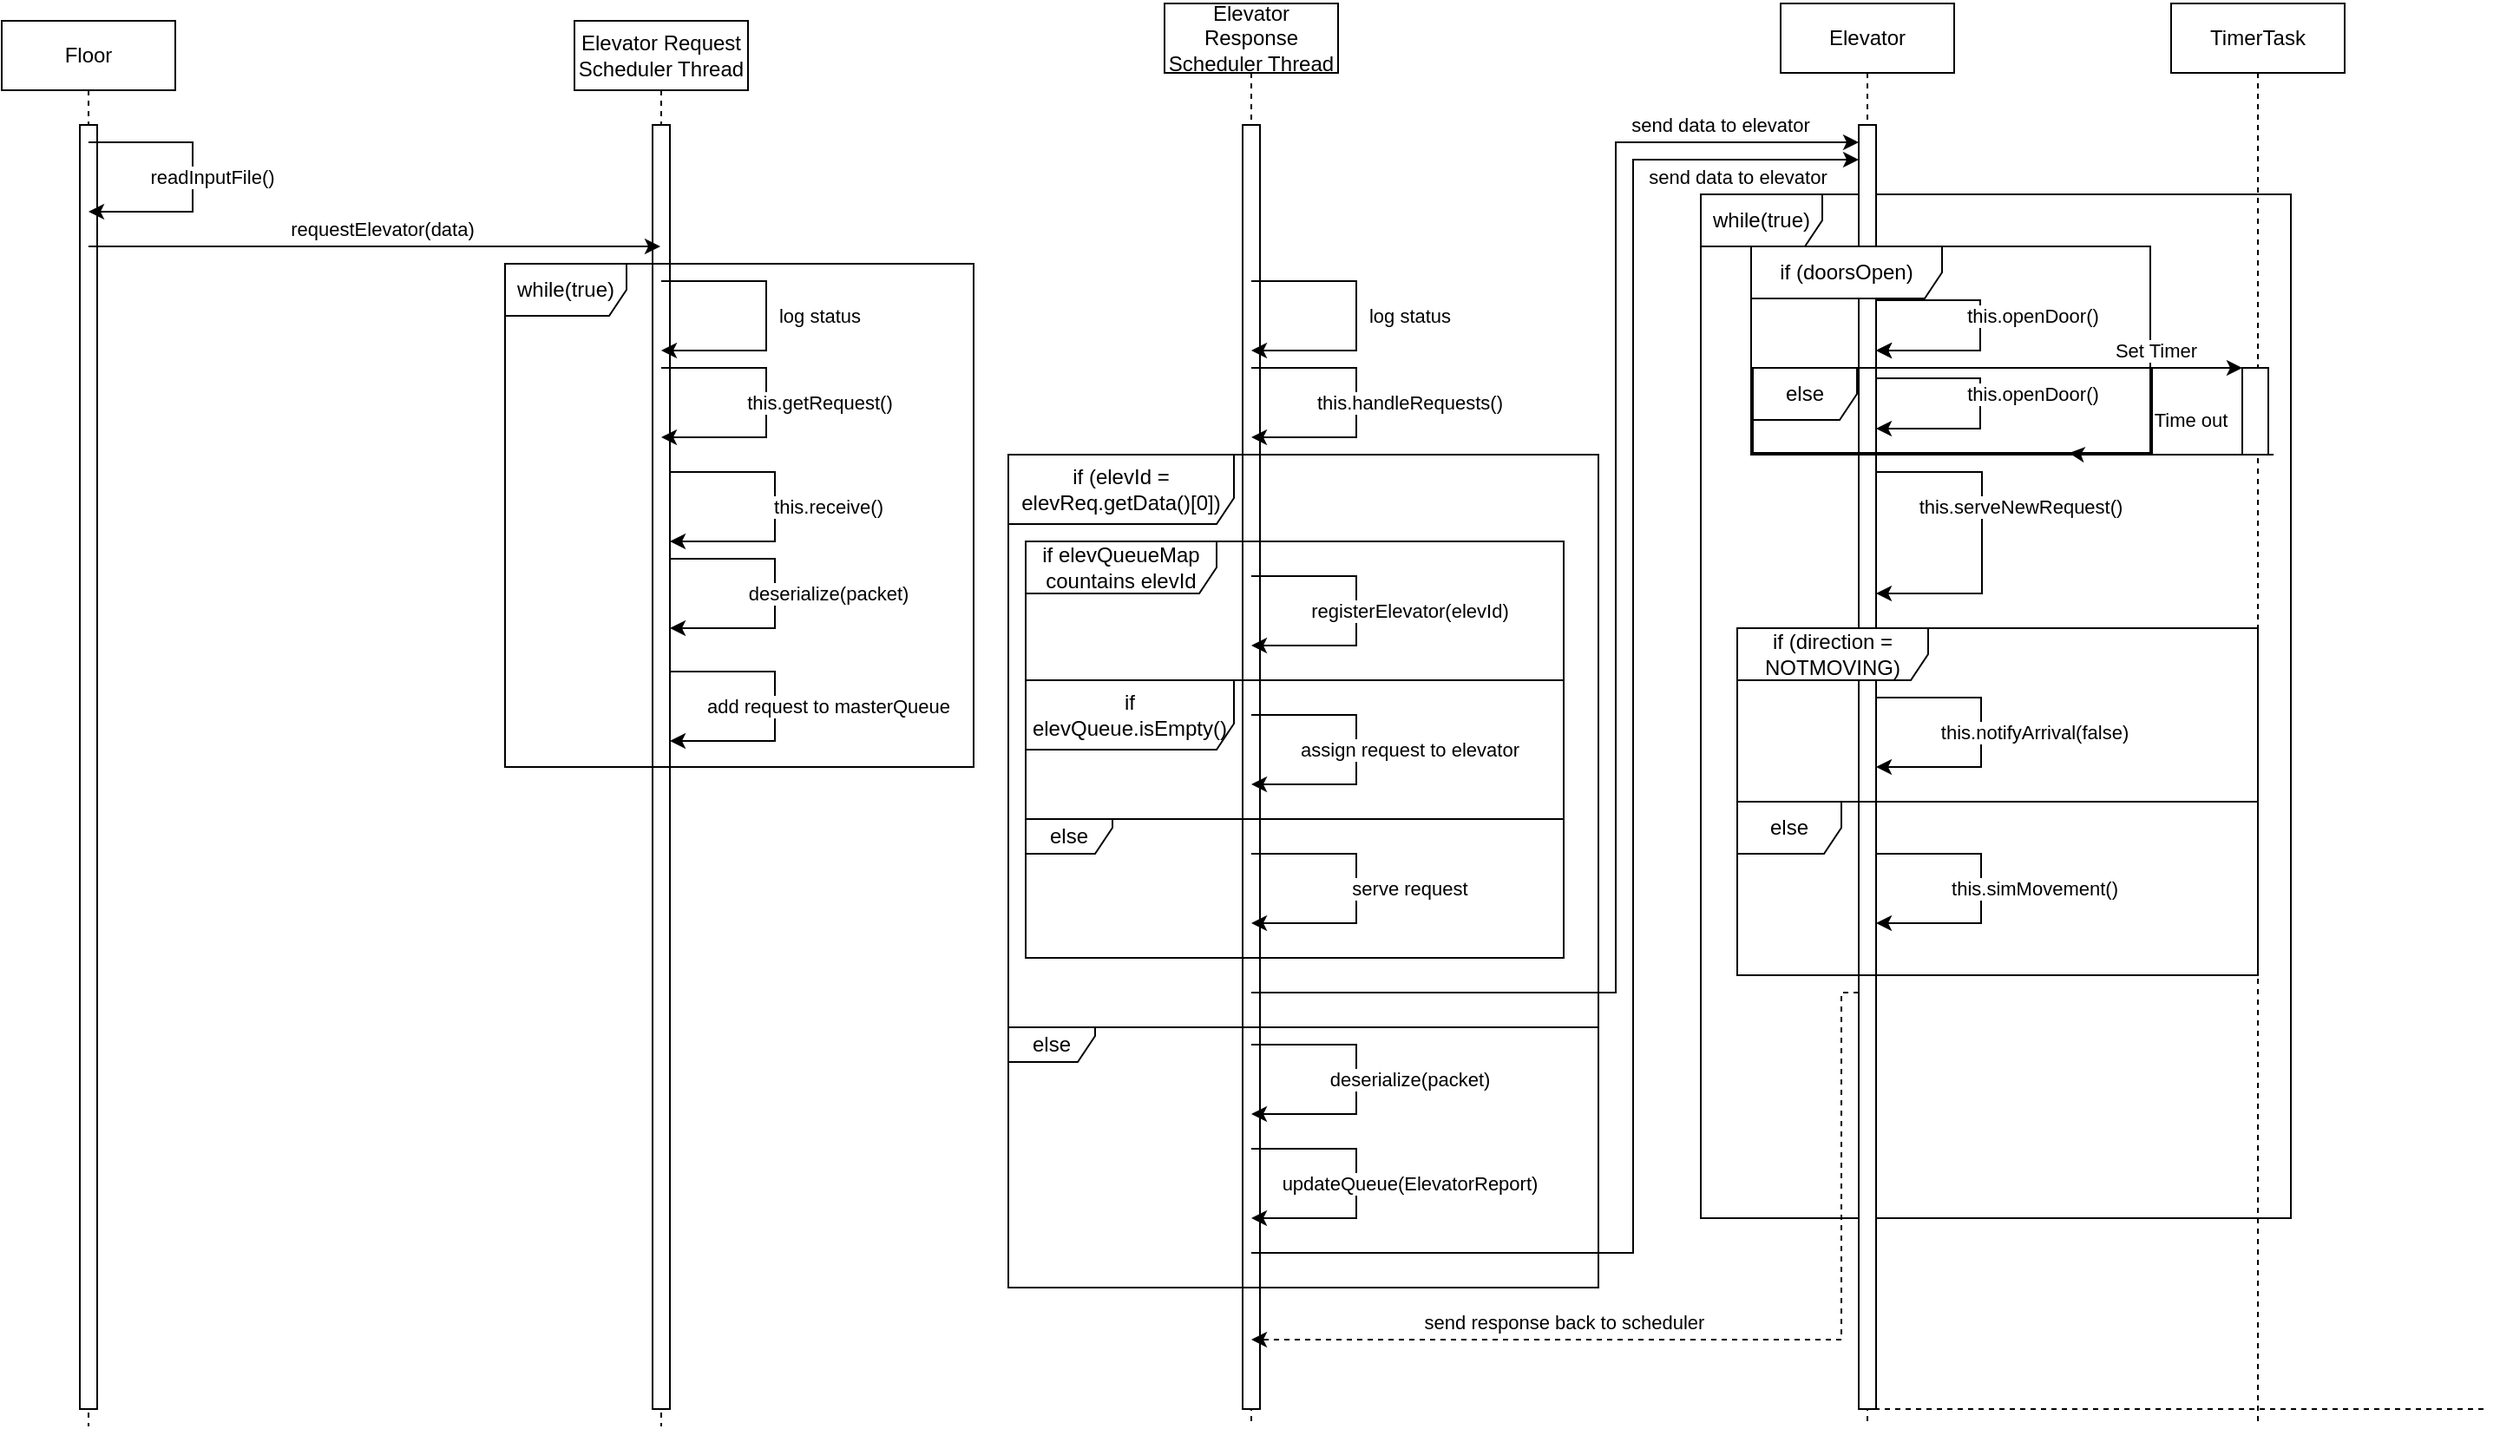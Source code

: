 <mxfile version="17.2.4" type="device"><diagram id="glhVobEu_AhFE7lt4nzv" name="Sequence"><mxGraphModel dx="1186" dy="570" grid="1" gridSize="10" guides="1" tooltips="1" connect="1" arrows="1" fold="1" page="1" pageScale="1" pageWidth="1100" pageHeight="850" math="0" shadow="0"><root><mxCell id="0"/><mxCell id="1" parent="0"/><mxCell id="Rs32E3RFFZJ_UyLptljR-38" value="while(true)" style="shape=umlFrame;whiteSpace=wrap;html=1;width=70;height=30;" parent="1" vertex="1"><mxGeometry x="1169" y="150" width="340" height="590" as="geometry"/></mxCell><mxCell id="9pSTKJTpzrtBxzHflIN7-1" value="Floor" style="shape=umlLifeline;perimeter=lifelinePerimeter;whiteSpace=wrap;html=1;container=1;collapsible=0;recursiveResize=0;outlineConnect=0;" parent="1" vertex="1"><mxGeometry x="190" y="50" width="100" height="810" as="geometry"/></mxCell><mxCell id="9pSTKJTpzrtBxzHflIN7-40" value="" style="html=1;points=[];perimeter=orthogonalPerimeter;" parent="9pSTKJTpzrtBxzHflIN7-1" vertex="1"><mxGeometry x="45" y="60" width="10" height="740" as="geometry"/></mxCell><mxCell id="9pSTKJTpzrtBxzHflIN7-2" value="Elevator Request Scheduler Thread" style="shape=umlLifeline;perimeter=lifelinePerimeter;whiteSpace=wrap;html=1;container=1;collapsible=0;recursiveResize=0;outlineConnect=0;fontStyle=0" parent="1" vertex="1"><mxGeometry x="520" y="50" width="100" height="810" as="geometry"/></mxCell><mxCell id="9pSTKJTpzrtBxzHflIN7-41" value="" style="html=1;points=[];perimeter=orthogonalPerimeter;" parent="9pSTKJTpzrtBxzHflIN7-2" vertex="1"><mxGeometry x="45" y="60" width="10" height="740" as="geometry"/></mxCell><mxCell id="Rs32E3RFFZJ_UyLptljR-9" value="" style="endArrow=classic;html=1;rounded=0;edgeStyle=orthogonalEdgeStyle;" parent="9pSTKJTpzrtBxzHflIN7-2" edge="1"><mxGeometry width="50" height="50" relative="1" as="geometry"><mxPoint x="55" y="260" as="sourcePoint"/><mxPoint x="55" y="300" as="targetPoint"/><Array as="points"><mxPoint x="115.5" y="260"/><mxPoint x="115.5" y="300"/></Array></mxGeometry></mxCell><mxCell id="Rs32E3RFFZJ_UyLptljR-10" value="this.receive()" style="edgeLabel;html=1;align=center;verticalAlign=middle;resizable=0;points=[];" parent="Rs32E3RFFZJ_UyLptljR-9" vertex="1" connectable="0"><mxGeometry x="-0.261" y="1" relative="1" as="geometry"><mxPoint x="31" y="21" as="offset"/></mxGeometry></mxCell><mxCell id="Rs32E3RFFZJ_UyLptljR-11" value="" style="endArrow=classic;html=1;rounded=0;edgeStyle=orthogonalEdgeStyle;" parent="9pSTKJTpzrtBxzHflIN7-2" edge="1"><mxGeometry width="50" height="50" relative="1" as="geometry"><mxPoint x="55" y="310" as="sourcePoint"/><mxPoint x="55" y="350" as="targetPoint"/><Array as="points"><mxPoint x="115.5" y="310"/><mxPoint x="115.5" y="350"/></Array></mxGeometry></mxCell><mxCell id="Rs32E3RFFZJ_UyLptljR-12" value="deserialize(packet)" style="edgeLabel;html=1;align=center;verticalAlign=middle;resizable=0;points=[];" parent="Rs32E3RFFZJ_UyLptljR-11" vertex="1" connectable="0"><mxGeometry x="-0.261" y="1" relative="1" as="geometry"><mxPoint x="31" y="21" as="offset"/></mxGeometry></mxCell><mxCell id="Rs32E3RFFZJ_UyLptljR-13" value="" style="endArrow=classic;html=1;rounded=0;edgeStyle=orthogonalEdgeStyle;" parent="9pSTKJTpzrtBxzHflIN7-2" edge="1"><mxGeometry width="50" height="50" relative="1" as="geometry"><mxPoint x="55" y="375" as="sourcePoint"/><mxPoint x="55" y="415" as="targetPoint"/><Array as="points"><mxPoint x="115.5" y="375"/><mxPoint x="115.5" y="415"/></Array></mxGeometry></mxCell><mxCell id="Rs32E3RFFZJ_UyLptljR-14" value="add request to masterQueue" style="edgeLabel;html=1;align=center;verticalAlign=middle;resizable=0;points=[];" parent="Rs32E3RFFZJ_UyLptljR-13" vertex="1" connectable="0"><mxGeometry x="-0.261" y="1" relative="1" as="geometry"><mxPoint x="31" y="21" as="offset"/></mxGeometry></mxCell><mxCell id="9pSTKJTpzrtBxzHflIN7-3" value="Elevator" style="shape=umlLifeline;perimeter=lifelinePerimeter;whiteSpace=wrap;html=1;container=1;collapsible=0;recursiveResize=0;outlineConnect=0;" parent="1" vertex="1"><mxGeometry x="1215" y="40" width="100" height="820" as="geometry"/></mxCell><mxCell id="9pSTKJTpzrtBxzHflIN7-43" value="" style="html=1;points=[];perimeter=orthogonalPerimeter;" parent="9pSTKJTpzrtBxzHflIN7-3" vertex="1"><mxGeometry x="45" y="70" width="10" height="740" as="geometry"/></mxCell><mxCell id="Rs32E3RFFZJ_UyLptljR-42" value="" style="endArrow=classic;html=1;rounded=0;edgeStyle=orthogonalEdgeStyle;" parent="9pSTKJTpzrtBxzHflIN7-3" edge="1"><mxGeometry width="50" height="50" relative="1" as="geometry"><mxPoint x="55.0" y="300" as="sourcePoint"/><mxPoint x="55.0" y="340" as="targetPoint"/><Array as="points"><mxPoint x="55" y="270"/><mxPoint x="116" y="270"/><mxPoint x="116" y="340"/></Array></mxGeometry></mxCell><mxCell id="Rs32E3RFFZJ_UyLptljR-43" value="this.serveNewRequest()" style="edgeLabel;html=1;align=center;verticalAlign=middle;resizable=0;points=[];" parent="Rs32E3RFFZJ_UyLptljR-42" vertex="1" connectable="0"><mxGeometry x="-0.261" y="1" relative="1" as="geometry"><mxPoint x="31" y="21" as="offset"/></mxGeometry></mxCell><mxCell id="9pSTKJTpzrtBxzHflIN7-5" value="" style="endArrow=classic;html=1;rounded=0;" parent="1" source="9pSTKJTpzrtBxzHflIN7-1" target="9pSTKJTpzrtBxzHflIN7-2" edge="1"><mxGeometry width="50" height="50" relative="1" as="geometry"><mxPoint x="580" y="420" as="sourcePoint"/><mxPoint x="630" y="370" as="targetPoint"/><Array as="points"><mxPoint x="390" y="180"/></Array></mxGeometry></mxCell><mxCell id="9pSTKJTpzrtBxzHflIN7-9" value="requestElevator(data)" style="edgeLabel;html=1;align=center;verticalAlign=middle;resizable=0;points=[];" parent="9pSTKJTpzrtBxzHflIN7-5" vertex="1" connectable="0"><mxGeometry x="0.027" y="3" relative="1" as="geometry"><mxPoint y="-7" as="offset"/></mxGeometry></mxCell><mxCell id="9pSTKJTpzrtBxzHflIN7-7" value="" style="endArrow=classic;html=1;rounded=0;edgeStyle=orthogonalEdgeStyle;" parent="1" source="9pSTKJTpzrtBxzHflIN7-1" target="9pSTKJTpzrtBxzHflIN7-1" edge="1"><mxGeometry width="50" height="50" relative="1" as="geometry"><mxPoint x="580" y="420" as="sourcePoint"/><mxPoint x="630" y="370" as="targetPoint"/><Array as="points"><mxPoint x="300" y="120"/><mxPoint x="300" y="160"/></Array></mxGeometry></mxCell><mxCell id="9pSTKJTpzrtBxzHflIN7-8" value="readInputFile()" style="edgeLabel;html=1;align=center;verticalAlign=middle;resizable=0;points=[];" parent="9pSTKJTpzrtBxzHflIN7-7" vertex="1" connectable="0"><mxGeometry x="-0.261" y="1" relative="1" as="geometry"><mxPoint x="12" y="21" as="offset"/></mxGeometry></mxCell><mxCell id="9pSTKJTpzrtBxzHflIN7-21" value="Elevator Response Scheduler Thread" style="shape=umlLifeline;perimeter=lifelinePerimeter;whiteSpace=wrap;html=1;container=1;collapsible=0;recursiveResize=0;outlineConnect=0;" parent="1" vertex="1"><mxGeometry x="860" y="40" width="100" height="820" as="geometry"/></mxCell><mxCell id="9pSTKJTpzrtBxzHflIN7-42" value="" style="html=1;points=[];perimeter=orthogonalPerimeter;" parent="9pSTKJTpzrtBxzHflIN7-21" vertex="1"><mxGeometry x="45" y="70" width="10" height="740" as="geometry"/></mxCell><mxCell id="Rs32E3RFFZJ_UyLptljR-1" value="" style="endArrow=classic;html=1;rounded=0;edgeStyle=orthogonalEdgeStyle;" parent="1" edge="1"><mxGeometry width="50" height="50" relative="1" as="geometry"><mxPoint x="570" y="200" as="sourcePoint"/><mxPoint x="570" y="240" as="targetPoint"/><Array as="points"><mxPoint x="630.5" y="200"/><mxPoint x="630.5" y="240"/></Array></mxGeometry></mxCell><mxCell id="Rs32E3RFFZJ_UyLptljR-2" value="log status" style="edgeLabel;html=1;align=center;verticalAlign=middle;resizable=0;points=[];" parent="Rs32E3RFFZJ_UyLptljR-1" vertex="1" connectable="0"><mxGeometry x="-0.261" y="1" relative="1" as="geometry"><mxPoint x="31" y="21" as="offset"/></mxGeometry></mxCell><mxCell id="Rs32E3RFFZJ_UyLptljR-3" value="" style="endArrow=classic;html=1;rounded=0;edgeStyle=orthogonalEdgeStyle;" parent="1" edge="1"><mxGeometry width="50" height="50" relative="1" as="geometry"><mxPoint x="570" y="250" as="sourcePoint"/><mxPoint x="570" y="290" as="targetPoint"/><Array as="points"><mxPoint x="630.5" y="250"/><mxPoint x="630.5" y="290"/></Array></mxGeometry></mxCell><mxCell id="Rs32E3RFFZJ_UyLptljR-4" value="this.getRequest()" style="edgeLabel;html=1;align=center;verticalAlign=middle;resizable=0;points=[];" parent="Rs32E3RFFZJ_UyLptljR-3" vertex="1" connectable="0"><mxGeometry x="-0.261" y="1" relative="1" as="geometry"><mxPoint x="31" y="21" as="offset"/></mxGeometry></mxCell><mxCell id="Rs32E3RFFZJ_UyLptljR-5" value="" style="endArrow=classic;html=1;rounded=0;edgeStyle=orthogonalEdgeStyle;" parent="1" edge="1"><mxGeometry width="50" height="50" relative="1" as="geometry"><mxPoint x="910" y="200" as="sourcePoint"/><mxPoint x="910" y="240" as="targetPoint"/><Array as="points"><mxPoint x="970.5" y="200"/><mxPoint x="970.5" y="240"/></Array></mxGeometry></mxCell><mxCell id="Rs32E3RFFZJ_UyLptljR-6" value="log status" style="edgeLabel;html=1;align=center;verticalAlign=middle;resizable=0;points=[];" parent="Rs32E3RFFZJ_UyLptljR-5" vertex="1" connectable="0"><mxGeometry x="-0.261" y="1" relative="1" as="geometry"><mxPoint x="31" y="21" as="offset"/></mxGeometry></mxCell><mxCell id="Rs32E3RFFZJ_UyLptljR-7" value="" style="endArrow=classic;html=1;rounded=0;edgeStyle=orthogonalEdgeStyle;" parent="1" edge="1"><mxGeometry width="50" height="50" relative="1" as="geometry"><mxPoint x="910" y="250" as="sourcePoint"/><mxPoint x="910" y="290" as="targetPoint"/><Array as="points"><mxPoint x="970.5" y="250"/><mxPoint x="970.5" y="290"/></Array></mxGeometry></mxCell><mxCell id="Rs32E3RFFZJ_UyLptljR-8" value="this.handleRequests()" style="edgeLabel;html=1;align=center;verticalAlign=middle;resizable=0;points=[];" parent="Rs32E3RFFZJ_UyLptljR-7" vertex="1" connectable="0"><mxGeometry x="-0.261" y="1" relative="1" as="geometry"><mxPoint x="31" y="21" as="offset"/></mxGeometry></mxCell><mxCell id="Rs32E3RFFZJ_UyLptljR-15" value="while(true)" style="shape=umlFrame;whiteSpace=wrap;html=1;width=70;height=30;" parent="1" vertex="1"><mxGeometry x="480" y="190" width="270" height="290" as="geometry"/></mxCell><mxCell id="Rs32E3RFFZJ_UyLptljR-16" value="if (elevId = elevReq.getData()[0])" style="shape=umlFrame;whiteSpace=wrap;html=1;width=130;height=40;" parent="1" vertex="1"><mxGeometry x="770" y="300" width="340" height="330" as="geometry"/></mxCell><mxCell id="Rs32E3RFFZJ_UyLptljR-17" value="if elevQueueMap countains elevId" style="shape=umlFrame;whiteSpace=wrap;html=1;width=110;height=30;" parent="1" vertex="1"><mxGeometry x="780" y="350" width="310" height="80" as="geometry"/></mxCell><mxCell id="Rs32E3RFFZJ_UyLptljR-18" value="" style="endArrow=classic;html=1;rounded=0;edgeStyle=orthogonalEdgeStyle;" parent="1" edge="1"><mxGeometry width="50" height="50" relative="1" as="geometry"><mxPoint x="910" y="370" as="sourcePoint"/><mxPoint x="910" y="410" as="targetPoint"/><Array as="points"><mxPoint x="970.5" y="370"/><mxPoint x="970.5" y="410"/></Array></mxGeometry></mxCell><mxCell id="Rs32E3RFFZJ_UyLptljR-19" value="registerElevator(elevId)" style="edgeLabel;html=1;align=center;verticalAlign=middle;resizable=0;points=[];" parent="Rs32E3RFFZJ_UyLptljR-18" vertex="1" connectable="0"><mxGeometry x="-0.261" y="1" relative="1" as="geometry"><mxPoint x="31" y="21" as="offset"/></mxGeometry></mxCell><mxCell id="Rs32E3RFFZJ_UyLptljR-20" value="if elevQueue.isEmpty()" style="shape=umlFrame;whiteSpace=wrap;html=1;width=120;height=40;" parent="1" vertex="1"><mxGeometry x="780" y="430" width="310" height="80" as="geometry"/></mxCell><mxCell id="Rs32E3RFFZJ_UyLptljR-21" value="" style="endArrow=classic;html=1;rounded=0;edgeStyle=orthogonalEdgeStyle;" parent="1" edge="1"><mxGeometry width="50" height="50" relative="1" as="geometry"><mxPoint x="910" y="450" as="sourcePoint"/><mxPoint x="910" y="490" as="targetPoint"/><Array as="points"><mxPoint x="970.5" y="450"/><mxPoint x="970.5" y="490"/></Array></mxGeometry></mxCell><mxCell id="Rs32E3RFFZJ_UyLptljR-22" value="assign request to elevator" style="edgeLabel;html=1;align=center;verticalAlign=middle;resizable=0;points=[];" parent="Rs32E3RFFZJ_UyLptljR-21" vertex="1" connectable="0"><mxGeometry x="-0.261" y="1" relative="1" as="geometry"><mxPoint x="31" y="21" as="offset"/></mxGeometry></mxCell><mxCell id="Rs32E3RFFZJ_UyLptljR-23" value="else" style="shape=umlFrame;whiteSpace=wrap;html=1;width=50;height=20;" parent="1" vertex="1"><mxGeometry x="780" y="510" width="310" height="80" as="geometry"/></mxCell><mxCell id="Rs32E3RFFZJ_UyLptljR-24" value="" style="endArrow=classic;html=1;rounded=0;edgeStyle=orthogonalEdgeStyle;" parent="1" edge="1"><mxGeometry width="50" height="50" relative="1" as="geometry"><mxPoint x="910" y="530" as="sourcePoint"/><mxPoint x="910" y="570" as="targetPoint"/><Array as="points"><mxPoint x="970.5" y="530"/><mxPoint x="970.5" y="570"/></Array></mxGeometry></mxCell><mxCell id="Rs32E3RFFZJ_UyLptljR-25" value="serve request" style="edgeLabel;html=1;align=center;verticalAlign=middle;resizable=0;points=[];" parent="Rs32E3RFFZJ_UyLptljR-24" vertex="1" connectable="0"><mxGeometry x="-0.261" y="1" relative="1" as="geometry"><mxPoint x="31" y="21" as="offset"/></mxGeometry></mxCell><mxCell id="Rs32E3RFFZJ_UyLptljR-26" value="" style="endArrow=classic;html=1;rounded=0;edgeStyle=orthogonalEdgeStyle;" parent="1" edge="1"><mxGeometry width="50" height="50" relative="1" as="geometry"><mxPoint x="910" y="610" as="sourcePoint"/><mxPoint x="1260" y="120" as="targetPoint"/><Array as="points"><mxPoint x="1120" y="610"/><mxPoint x="1120" y="120"/><mxPoint x="1260" y="120"/></Array></mxGeometry></mxCell><mxCell id="Rs32E3RFFZJ_UyLptljR-27" value="send data to elevator" style="edgeLabel;html=1;align=center;verticalAlign=middle;resizable=0;points=[];" parent="Rs32E3RFFZJ_UyLptljR-26" vertex="1" connectable="0"><mxGeometry x="0.027" y="3" relative="1" as="geometry"><mxPoint x="63" y="-279" as="offset"/></mxGeometry></mxCell><mxCell id="Rs32E3RFFZJ_UyLptljR-28" value="else" style="shape=umlFrame;whiteSpace=wrap;html=1;width=50;height=20;" parent="1" vertex="1"><mxGeometry x="770" y="630" width="340" height="150" as="geometry"/></mxCell><mxCell id="Rs32E3RFFZJ_UyLptljR-29" value="" style="endArrow=classic;html=1;rounded=0;edgeStyle=orthogonalEdgeStyle;" parent="1" edge="1"><mxGeometry width="50" height="50" relative="1" as="geometry"><mxPoint x="910" y="640" as="sourcePoint"/><mxPoint x="910" y="680" as="targetPoint"/><Array as="points"><mxPoint x="970.5" y="640"/><mxPoint x="970.5" y="680"/></Array></mxGeometry></mxCell><mxCell id="Rs32E3RFFZJ_UyLptljR-30" value="deserialize(packet)" style="edgeLabel;html=1;align=center;verticalAlign=middle;resizable=0;points=[];" parent="Rs32E3RFFZJ_UyLptljR-29" vertex="1" connectable="0"><mxGeometry x="-0.261" y="1" relative="1" as="geometry"><mxPoint x="31" y="21" as="offset"/></mxGeometry></mxCell><mxCell id="Rs32E3RFFZJ_UyLptljR-33" value="" style="endArrow=classic;html=1;rounded=0;edgeStyle=orthogonalEdgeStyle;" parent="1" edge="1"><mxGeometry width="50" height="50" relative="1" as="geometry"><mxPoint x="910" y="760" as="sourcePoint"/><mxPoint x="1260" y="130" as="targetPoint"/><Array as="points"><mxPoint x="1130" y="760"/><mxPoint x="1130" y="130"/><mxPoint x="1260" y="130"/></Array></mxGeometry></mxCell><mxCell id="Rs32E3RFFZJ_UyLptljR-34" value="send data to elevator" style="edgeLabel;html=1;align=center;verticalAlign=middle;resizable=0;points=[];" parent="Rs32E3RFFZJ_UyLptljR-33" vertex="1" connectable="0"><mxGeometry x="0.027" y="3" relative="1" as="geometry"><mxPoint x="63" y="-337" as="offset"/></mxGeometry></mxCell><mxCell id="Rs32E3RFFZJ_UyLptljR-35" value="" style="endArrow=classic;html=1;rounded=0;edgeStyle=orthogonalEdgeStyle;" parent="1" edge="1"><mxGeometry width="50" height="50" relative="1" as="geometry"><mxPoint x="910" y="700" as="sourcePoint"/><mxPoint x="910" y="740" as="targetPoint"/><Array as="points"><mxPoint x="970.5" y="700"/><mxPoint x="970.5" y="740"/></Array></mxGeometry></mxCell><mxCell id="Rs32E3RFFZJ_UyLptljR-36" value="updateQueue(ElevatorReport)" style="edgeLabel;html=1;align=center;verticalAlign=middle;resizable=0;points=[];" parent="Rs32E3RFFZJ_UyLptljR-35" vertex="1" connectable="0"><mxGeometry x="-0.261" y="1" relative="1" as="geometry"><mxPoint x="31" y="21" as="offset"/></mxGeometry></mxCell><mxCell id="Rs32E3RFFZJ_UyLptljR-39" value="if (doorsOpen)" style="shape=umlFrame;whiteSpace=wrap;html=1;width=110;height=30;" parent="1" vertex="1"><mxGeometry x="1198" y="180" width="230" height="120" as="geometry"/></mxCell><mxCell id="Rs32E3RFFZJ_UyLptljR-40" value="" style="endArrow=classic;html=1;rounded=0;edgeStyle=orthogonalEdgeStyle;" parent="1" edge="1"><mxGeometry width="50" height="50" relative="1" as="geometry"><mxPoint x="1269.72" y="211" as="sourcePoint"/><mxPoint x="1270" y="240" as="targetPoint"/><Array as="points"><mxPoint x="1330" y="211"/><mxPoint x="1330" y="240"/><mxPoint x="1270" y="240"/></Array></mxGeometry></mxCell><mxCell id="Rs32E3RFFZJ_UyLptljR-41" value="this.openDoor()" style="edgeLabel;html=1;align=center;verticalAlign=middle;resizable=0;points=[];" parent="Rs32E3RFFZJ_UyLptljR-40" vertex="1" connectable="0"><mxGeometry x="-0.261" y="1" relative="1" as="geometry"><mxPoint x="35" y="10" as="offset"/></mxGeometry></mxCell><mxCell id="Rs32E3RFFZJ_UyLptljR-44" value="" style="endArrow=classic;html=1;rounded=0;edgeStyle=orthogonalEdgeStyle;dashed=1;" parent="1" target="9pSTKJTpzrtBxzHflIN7-21" edge="1"><mxGeometry width="50" height="50" relative="1" as="geometry"><mxPoint x="1620" y="850" as="sourcePoint"/><mxPoint x="1400" y="410" as="targetPoint"/><Array as="points"><mxPoint x="1260" y="850"/><mxPoint x="1260" y="610"/><mxPoint x="1250" y="610"/><mxPoint x="1250" y="810"/></Array></mxGeometry></mxCell><mxCell id="Rs32E3RFFZJ_UyLptljR-45" value="send response back to scheduler" style="edgeLabel;html=1;align=center;verticalAlign=middle;resizable=0;points=[];" parent="Rs32E3RFFZJ_UyLptljR-44" vertex="1" connectable="0"><mxGeometry x="0.736" y="-4" relative="1" as="geometry"><mxPoint x="28" y="-6" as="offset"/></mxGeometry></mxCell><mxCell id="Rs32E3RFFZJ_UyLptljR-46" value="if (direction = NOTMOVING)" style="shape=umlFrame;whiteSpace=wrap;html=1;width=110;height=30;" parent="1" vertex="1"><mxGeometry x="1190" y="400" width="300" height="100" as="geometry"/></mxCell><mxCell id="Rs32E3RFFZJ_UyLptljR-47" value="" style="endArrow=classic;html=1;rounded=0;edgeStyle=orthogonalEdgeStyle;" parent="1" edge="1"><mxGeometry width="50" height="50" relative="1" as="geometry"><mxPoint x="1270.0" y="440" as="sourcePoint"/><mxPoint x="1270.0" y="480" as="targetPoint"/><Array as="points"><mxPoint x="1330.5" y="440"/><mxPoint x="1330.5" y="480"/></Array></mxGeometry></mxCell><mxCell id="Rs32E3RFFZJ_UyLptljR-48" value="this.notifyArrival(false)" style="edgeLabel;html=1;align=center;verticalAlign=middle;resizable=0;points=[];" parent="Rs32E3RFFZJ_UyLptljR-47" vertex="1" connectable="0"><mxGeometry x="-0.261" y="1" relative="1" as="geometry"><mxPoint x="31" y="21" as="offset"/></mxGeometry></mxCell><mxCell id="Rs32E3RFFZJ_UyLptljR-49" value="else" style="shape=umlFrame;whiteSpace=wrap;html=1;width=60;height=30;" parent="1" vertex="1"><mxGeometry x="1190" y="500" width="300" height="100" as="geometry"/></mxCell><mxCell id="Rs32E3RFFZJ_UyLptljR-50" value="" style="endArrow=classic;html=1;rounded=0;edgeStyle=orthogonalEdgeStyle;" parent="1" edge="1"><mxGeometry width="50" height="50" relative="1" as="geometry"><mxPoint x="1270" y="530" as="sourcePoint"/><mxPoint x="1270" y="570" as="targetPoint"/><Array as="points"><mxPoint x="1330.5" y="530"/><mxPoint x="1330.5" y="570"/></Array></mxGeometry></mxCell><mxCell id="Rs32E3RFFZJ_UyLptljR-51" value="this.simMovement()" style="edgeLabel;html=1;align=center;verticalAlign=middle;resizable=0;points=[];" parent="Rs32E3RFFZJ_UyLptljR-50" vertex="1" connectable="0"><mxGeometry x="-0.261" y="1" relative="1" as="geometry"><mxPoint x="31" y="21" as="offset"/></mxGeometry></mxCell><mxCell id="o2BFH4l-zUWdvhifVAIm-1" value="TimerTask" style="shape=umlLifeline;perimeter=lifelinePerimeter;whiteSpace=wrap;html=1;container=1;collapsible=0;recursiveResize=0;outlineConnect=0;" vertex="1" parent="1"><mxGeometry x="1440" y="40" width="100" height="820" as="geometry"/></mxCell><mxCell id="o2BFH4l-zUWdvhifVAIm-2" value="" style="html=1;points=[];perimeter=orthogonalPerimeter;" vertex="1" parent="o2BFH4l-zUWdvhifVAIm-1"><mxGeometry x="41" y="210" width="15" height="50" as="geometry"/></mxCell><mxCell id="o2BFH4l-zUWdvhifVAIm-16" value="" style="endArrow=classic;html=1;rounded=0;" edge="1" parent="o2BFH4l-zUWdvhifVAIm-1"><mxGeometry width="50" height="50" relative="1" as="geometry"><mxPoint x="-79" y="210" as="sourcePoint"/><mxPoint x="41" y="210" as="targetPoint"/><Array as="points"><mxPoint x="-99" y="210"/><mxPoint x="-9" y="210"/></Array></mxGeometry></mxCell><mxCell id="o2BFH4l-zUWdvhifVAIm-17" value="Set Timer" style="edgeLabel;html=1;align=center;verticalAlign=middle;resizable=0;points=[];" vertex="1" connectable="0" parent="o2BFH4l-zUWdvhifVAIm-16"><mxGeometry x="0.027" y="3" relative="1" as="geometry"><mxPoint x="28" y="-7" as="offset"/></mxGeometry></mxCell><mxCell id="o2BFH4l-zUWdvhifVAIm-6" value="else" style="shape=umlFrame;whiteSpace=wrap;html=1;width=60;height=30;" vertex="1" parent="1"><mxGeometry x="1199" y="250" width="230" height="49" as="geometry"/></mxCell><mxCell id="o2BFH4l-zUWdvhifVAIm-12" value="" style="endArrow=classic;html=1;rounded=0;edgeStyle=orthogonalEdgeStyle;" edge="1" parent="1"><mxGeometry width="50" height="50" relative="1" as="geometry"><mxPoint x="1269.72" y="211" as="sourcePoint"/><mxPoint x="1270" y="240" as="targetPoint"/><Array as="points"><mxPoint x="1330" y="211"/><mxPoint x="1330" y="240"/><mxPoint x="1270" y="240"/></Array></mxGeometry></mxCell><mxCell id="o2BFH4l-zUWdvhifVAIm-13" value="this.openDoor()" style="edgeLabel;html=1;align=center;verticalAlign=middle;resizable=0;points=[];" vertex="1" connectable="0" parent="o2BFH4l-zUWdvhifVAIm-12"><mxGeometry x="-0.261" y="1" relative="1" as="geometry"><mxPoint x="35" y="10" as="offset"/></mxGeometry></mxCell><mxCell id="o2BFH4l-zUWdvhifVAIm-14" value="" style="endArrow=classic;html=1;rounded=0;edgeStyle=orthogonalEdgeStyle;" edge="1" parent="1"><mxGeometry width="50" height="50" relative="1" as="geometry"><mxPoint x="1269.72" y="256" as="sourcePoint"/><mxPoint x="1270" y="285" as="targetPoint"/><Array as="points"><mxPoint x="1330" y="256"/><mxPoint x="1330" y="285"/><mxPoint x="1270" y="285"/></Array></mxGeometry></mxCell><mxCell id="o2BFH4l-zUWdvhifVAIm-15" value="this.openDoor()" style="edgeLabel;html=1;align=center;verticalAlign=middle;resizable=0;points=[];" vertex="1" connectable="0" parent="o2BFH4l-zUWdvhifVAIm-14"><mxGeometry x="-0.261" y="1" relative="1" as="geometry"><mxPoint x="35" y="10" as="offset"/></mxGeometry></mxCell><mxCell id="o2BFH4l-zUWdvhifVAIm-20" value="" style="endArrow=classic;html=1;rounded=0;entryX=0.796;entryY=0.992;entryDx=0;entryDy=0;entryPerimeter=0;" edge="1" parent="1" target="Rs32E3RFFZJ_UyLptljR-39"><mxGeometry width="50" height="50" relative="1" as="geometry"><mxPoint x="1470" y="300" as="sourcePoint"/><mxPoint x="1440" y="300" as="targetPoint"/><Array as="points"><mxPoint x="1499" y="300"/><mxPoint x="1409" y="300"/><mxPoint x="1390" y="300"/></Array></mxGeometry></mxCell><mxCell id="o2BFH4l-zUWdvhifVAIm-21" value="Time out" style="edgeLabel;html=1;align=center;verticalAlign=middle;resizable=0;points=[];" vertex="1" connectable="0" parent="o2BFH4l-zUWdvhifVAIm-20"><mxGeometry x="0.027" y="3" relative="1" as="geometry"><mxPoint x="-2" y="-23" as="offset"/></mxGeometry></mxCell></root></mxGraphModel></diagram></mxfile>